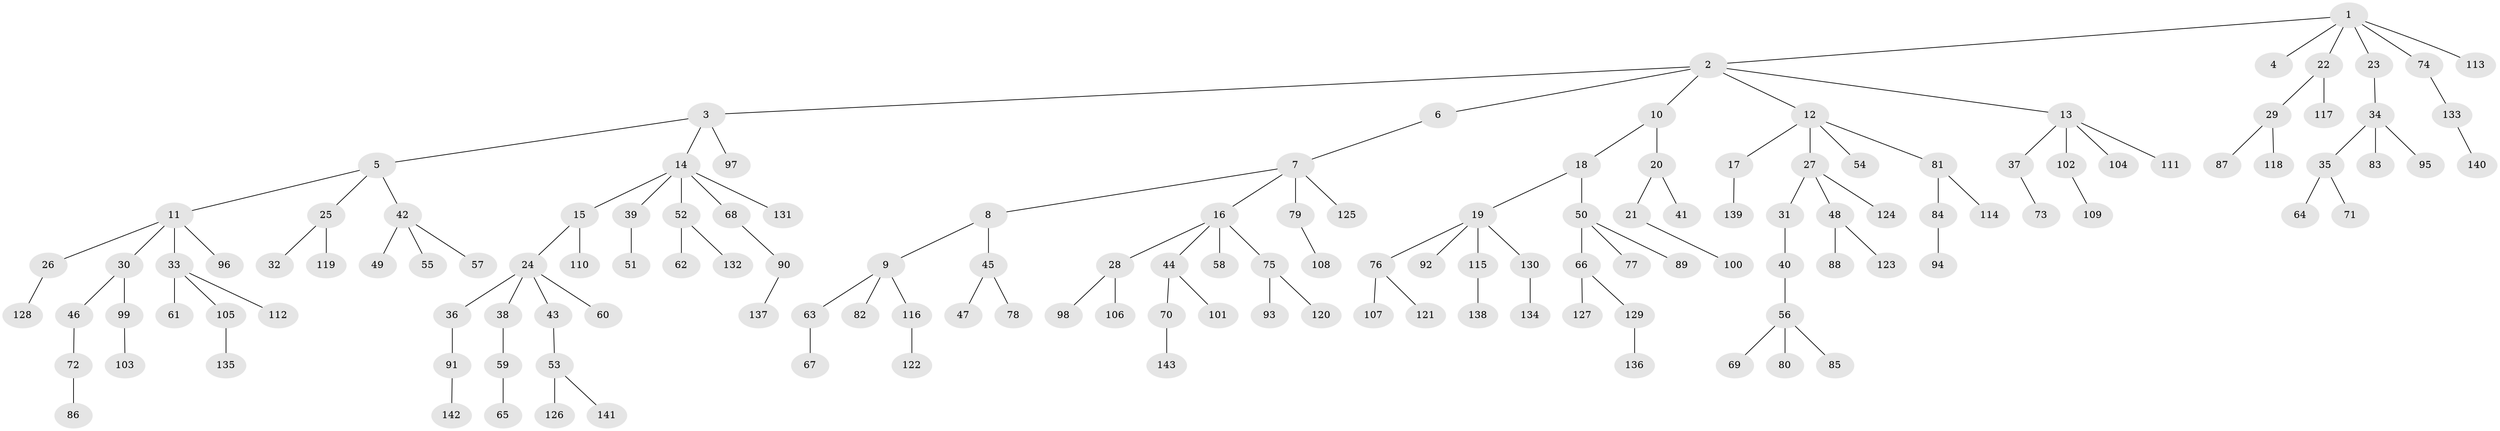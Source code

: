 // coarse degree distribution, {6: 0.021052631578947368, 7: 0.010526315789473684, 8: 0.010526315789473684, 1: 0.5578947368421052, 4: 0.042105263157894736, 2: 0.18947368421052632, 5: 0.042105263157894736, 3: 0.12631578947368421}
// Generated by graph-tools (version 1.1) at 2025/42/03/06/25 10:42:04]
// undirected, 143 vertices, 142 edges
graph export_dot {
graph [start="1"]
  node [color=gray90,style=filled];
  1;
  2;
  3;
  4;
  5;
  6;
  7;
  8;
  9;
  10;
  11;
  12;
  13;
  14;
  15;
  16;
  17;
  18;
  19;
  20;
  21;
  22;
  23;
  24;
  25;
  26;
  27;
  28;
  29;
  30;
  31;
  32;
  33;
  34;
  35;
  36;
  37;
  38;
  39;
  40;
  41;
  42;
  43;
  44;
  45;
  46;
  47;
  48;
  49;
  50;
  51;
  52;
  53;
  54;
  55;
  56;
  57;
  58;
  59;
  60;
  61;
  62;
  63;
  64;
  65;
  66;
  67;
  68;
  69;
  70;
  71;
  72;
  73;
  74;
  75;
  76;
  77;
  78;
  79;
  80;
  81;
  82;
  83;
  84;
  85;
  86;
  87;
  88;
  89;
  90;
  91;
  92;
  93;
  94;
  95;
  96;
  97;
  98;
  99;
  100;
  101;
  102;
  103;
  104;
  105;
  106;
  107;
  108;
  109;
  110;
  111;
  112;
  113;
  114;
  115;
  116;
  117;
  118;
  119;
  120;
  121;
  122;
  123;
  124;
  125;
  126;
  127;
  128;
  129;
  130;
  131;
  132;
  133;
  134;
  135;
  136;
  137;
  138;
  139;
  140;
  141;
  142;
  143;
  1 -- 2;
  1 -- 4;
  1 -- 22;
  1 -- 23;
  1 -- 74;
  1 -- 113;
  2 -- 3;
  2 -- 6;
  2 -- 10;
  2 -- 12;
  2 -- 13;
  3 -- 5;
  3 -- 14;
  3 -- 97;
  5 -- 11;
  5 -- 25;
  5 -- 42;
  6 -- 7;
  7 -- 8;
  7 -- 16;
  7 -- 79;
  7 -- 125;
  8 -- 9;
  8 -- 45;
  9 -- 63;
  9 -- 82;
  9 -- 116;
  10 -- 18;
  10 -- 20;
  11 -- 26;
  11 -- 30;
  11 -- 33;
  11 -- 96;
  12 -- 17;
  12 -- 27;
  12 -- 54;
  12 -- 81;
  13 -- 37;
  13 -- 102;
  13 -- 104;
  13 -- 111;
  14 -- 15;
  14 -- 39;
  14 -- 52;
  14 -- 68;
  14 -- 131;
  15 -- 24;
  15 -- 110;
  16 -- 28;
  16 -- 44;
  16 -- 58;
  16 -- 75;
  17 -- 139;
  18 -- 19;
  18 -- 50;
  19 -- 76;
  19 -- 92;
  19 -- 115;
  19 -- 130;
  20 -- 21;
  20 -- 41;
  21 -- 100;
  22 -- 29;
  22 -- 117;
  23 -- 34;
  24 -- 36;
  24 -- 38;
  24 -- 43;
  24 -- 60;
  25 -- 32;
  25 -- 119;
  26 -- 128;
  27 -- 31;
  27 -- 48;
  27 -- 124;
  28 -- 98;
  28 -- 106;
  29 -- 87;
  29 -- 118;
  30 -- 46;
  30 -- 99;
  31 -- 40;
  33 -- 61;
  33 -- 105;
  33 -- 112;
  34 -- 35;
  34 -- 83;
  34 -- 95;
  35 -- 64;
  35 -- 71;
  36 -- 91;
  37 -- 73;
  38 -- 59;
  39 -- 51;
  40 -- 56;
  42 -- 49;
  42 -- 55;
  42 -- 57;
  43 -- 53;
  44 -- 70;
  44 -- 101;
  45 -- 47;
  45 -- 78;
  46 -- 72;
  48 -- 88;
  48 -- 123;
  50 -- 66;
  50 -- 77;
  50 -- 89;
  52 -- 62;
  52 -- 132;
  53 -- 126;
  53 -- 141;
  56 -- 69;
  56 -- 80;
  56 -- 85;
  59 -- 65;
  63 -- 67;
  66 -- 127;
  66 -- 129;
  68 -- 90;
  70 -- 143;
  72 -- 86;
  74 -- 133;
  75 -- 93;
  75 -- 120;
  76 -- 107;
  76 -- 121;
  79 -- 108;
  81 -- 84;
  81 -- 114;
  84 -- 94;
  90 -- 137;
  91 -- 142;
  99 -- 103;
  102 -- 109;
  105 -- 135;
  115 -- 138;
  116 -- 122;
  129 -- 136;
  130 -- 134;
  133 -- 140;
}
